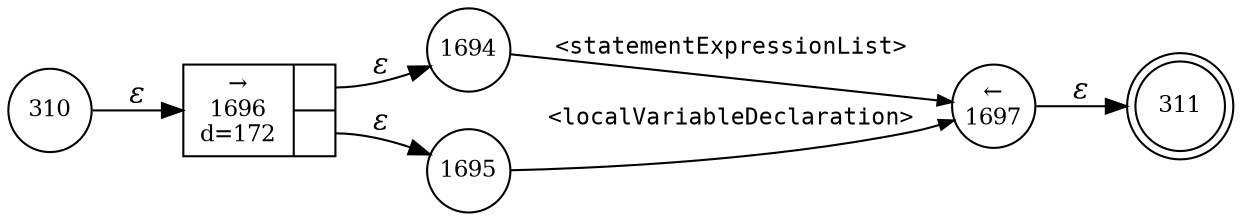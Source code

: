 digraph ATN {
rankdir=LR;
s311[fontsize=11, label="311", shape=doublecircle, fixedsize=true, width=.6];
s1696[fontsize=11,label="{&rarr;\n1696\nd=172|{<p0>|<p1>}}", shape=record, fixedsize=false, peripheries=1];
s1697[fontsize=11,label="&larr;\n1697", shape=circle, fixedsize=true, width=.55, peripheries=1];
s310[fontsize=11,label="310", shape=circle, fixedsize=true, width=.55, peripheries=1];
s1694[fontsize=11,label="1694", shape=circle, fixedsize=true, width=.55, peripheries=1];
s1695[fontsize=11,label="1695", shape=circle, fixedsize=true, width=.55, peripheries=1];
s310 -> s1696 [fontname="Times-Italic", label="&epsilon;"];
s1696:p0 -> s1694 [fontname="Times-Italic", label="&epsilon;"];
s1696:p1 -> s1695 [fontname="Times-Italic", label="&epsilon;"];
s1694 -> s1697 [fontsize=11, fontname="Courier", arrowsize=.7, label = "<statementExpressionList>", arrowhead = normal];
s1695 -> s1697 [fontsize=11, fontname="Courier", arrowsize=.7, label = "<localVariableDeclaration>", arrowhead = normal];
s1697 -> s311 [fontname="Times-Italic", label="&epsilon;"];
}